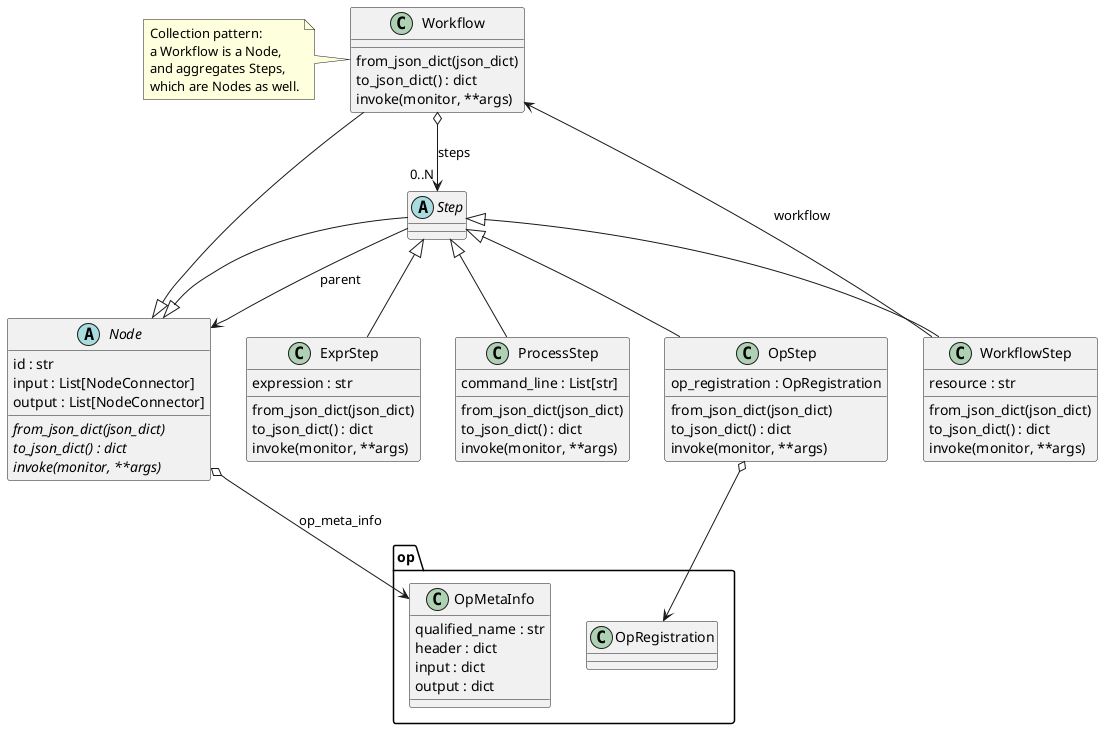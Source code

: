 @startuml

abstract Node {
    id : str
    input : List[NodeConnector]
    output : List[NodeConnector]
    {abstract} from_json_dict(json_dict)
    {abstract} to_json_dict() : dict
    {abstract} invoke(monitor, **args)
}

class Workflow extends Node {
    from_json_dict(json_dict)
    to_json_dict() : dict
    invoke(monitor, **args)
}

abstract class Step extends Node {
}

class WorkflowStep extends Step {
    resource : str
    from_json_dict(json_dict)
    to_json_dict() : dict
    invoke(monitor, **args)
}

class OpStep extends Step {
    op_registration : OpRegistration
    from_json_dict(json_dict)
    to_json_dict() : dict
    invoke(monitor, **args)
}

class ExprStep extends Step {
    expression : str
    from_json_dict(json_dict)
    to_json_dict() : dict
    invoke(monitor, **args)
}

class ProcessStep extends Step {
    command_line : List[str]
    from_json_dict(json_dict)
    to_json_dict() : dict
    invoke(monitor, **args)
}

class op.OpMetaInfo {
    qualified_name : str
    header : dict
    input : dict
    output : dict
}

WorkflowStep --> Workflow: workflow
OpStep o--> op.OpRegistration
Node o--> op.OpMetaInfo: op_meta_info
Workflow o--> "0..N" Step: steps
Step --> Node : parent


note left of Workflow
Collection pattern:
a Workflow is a Node,
and aggregates Steps,
which are Nodes as well.
end note

@enduml